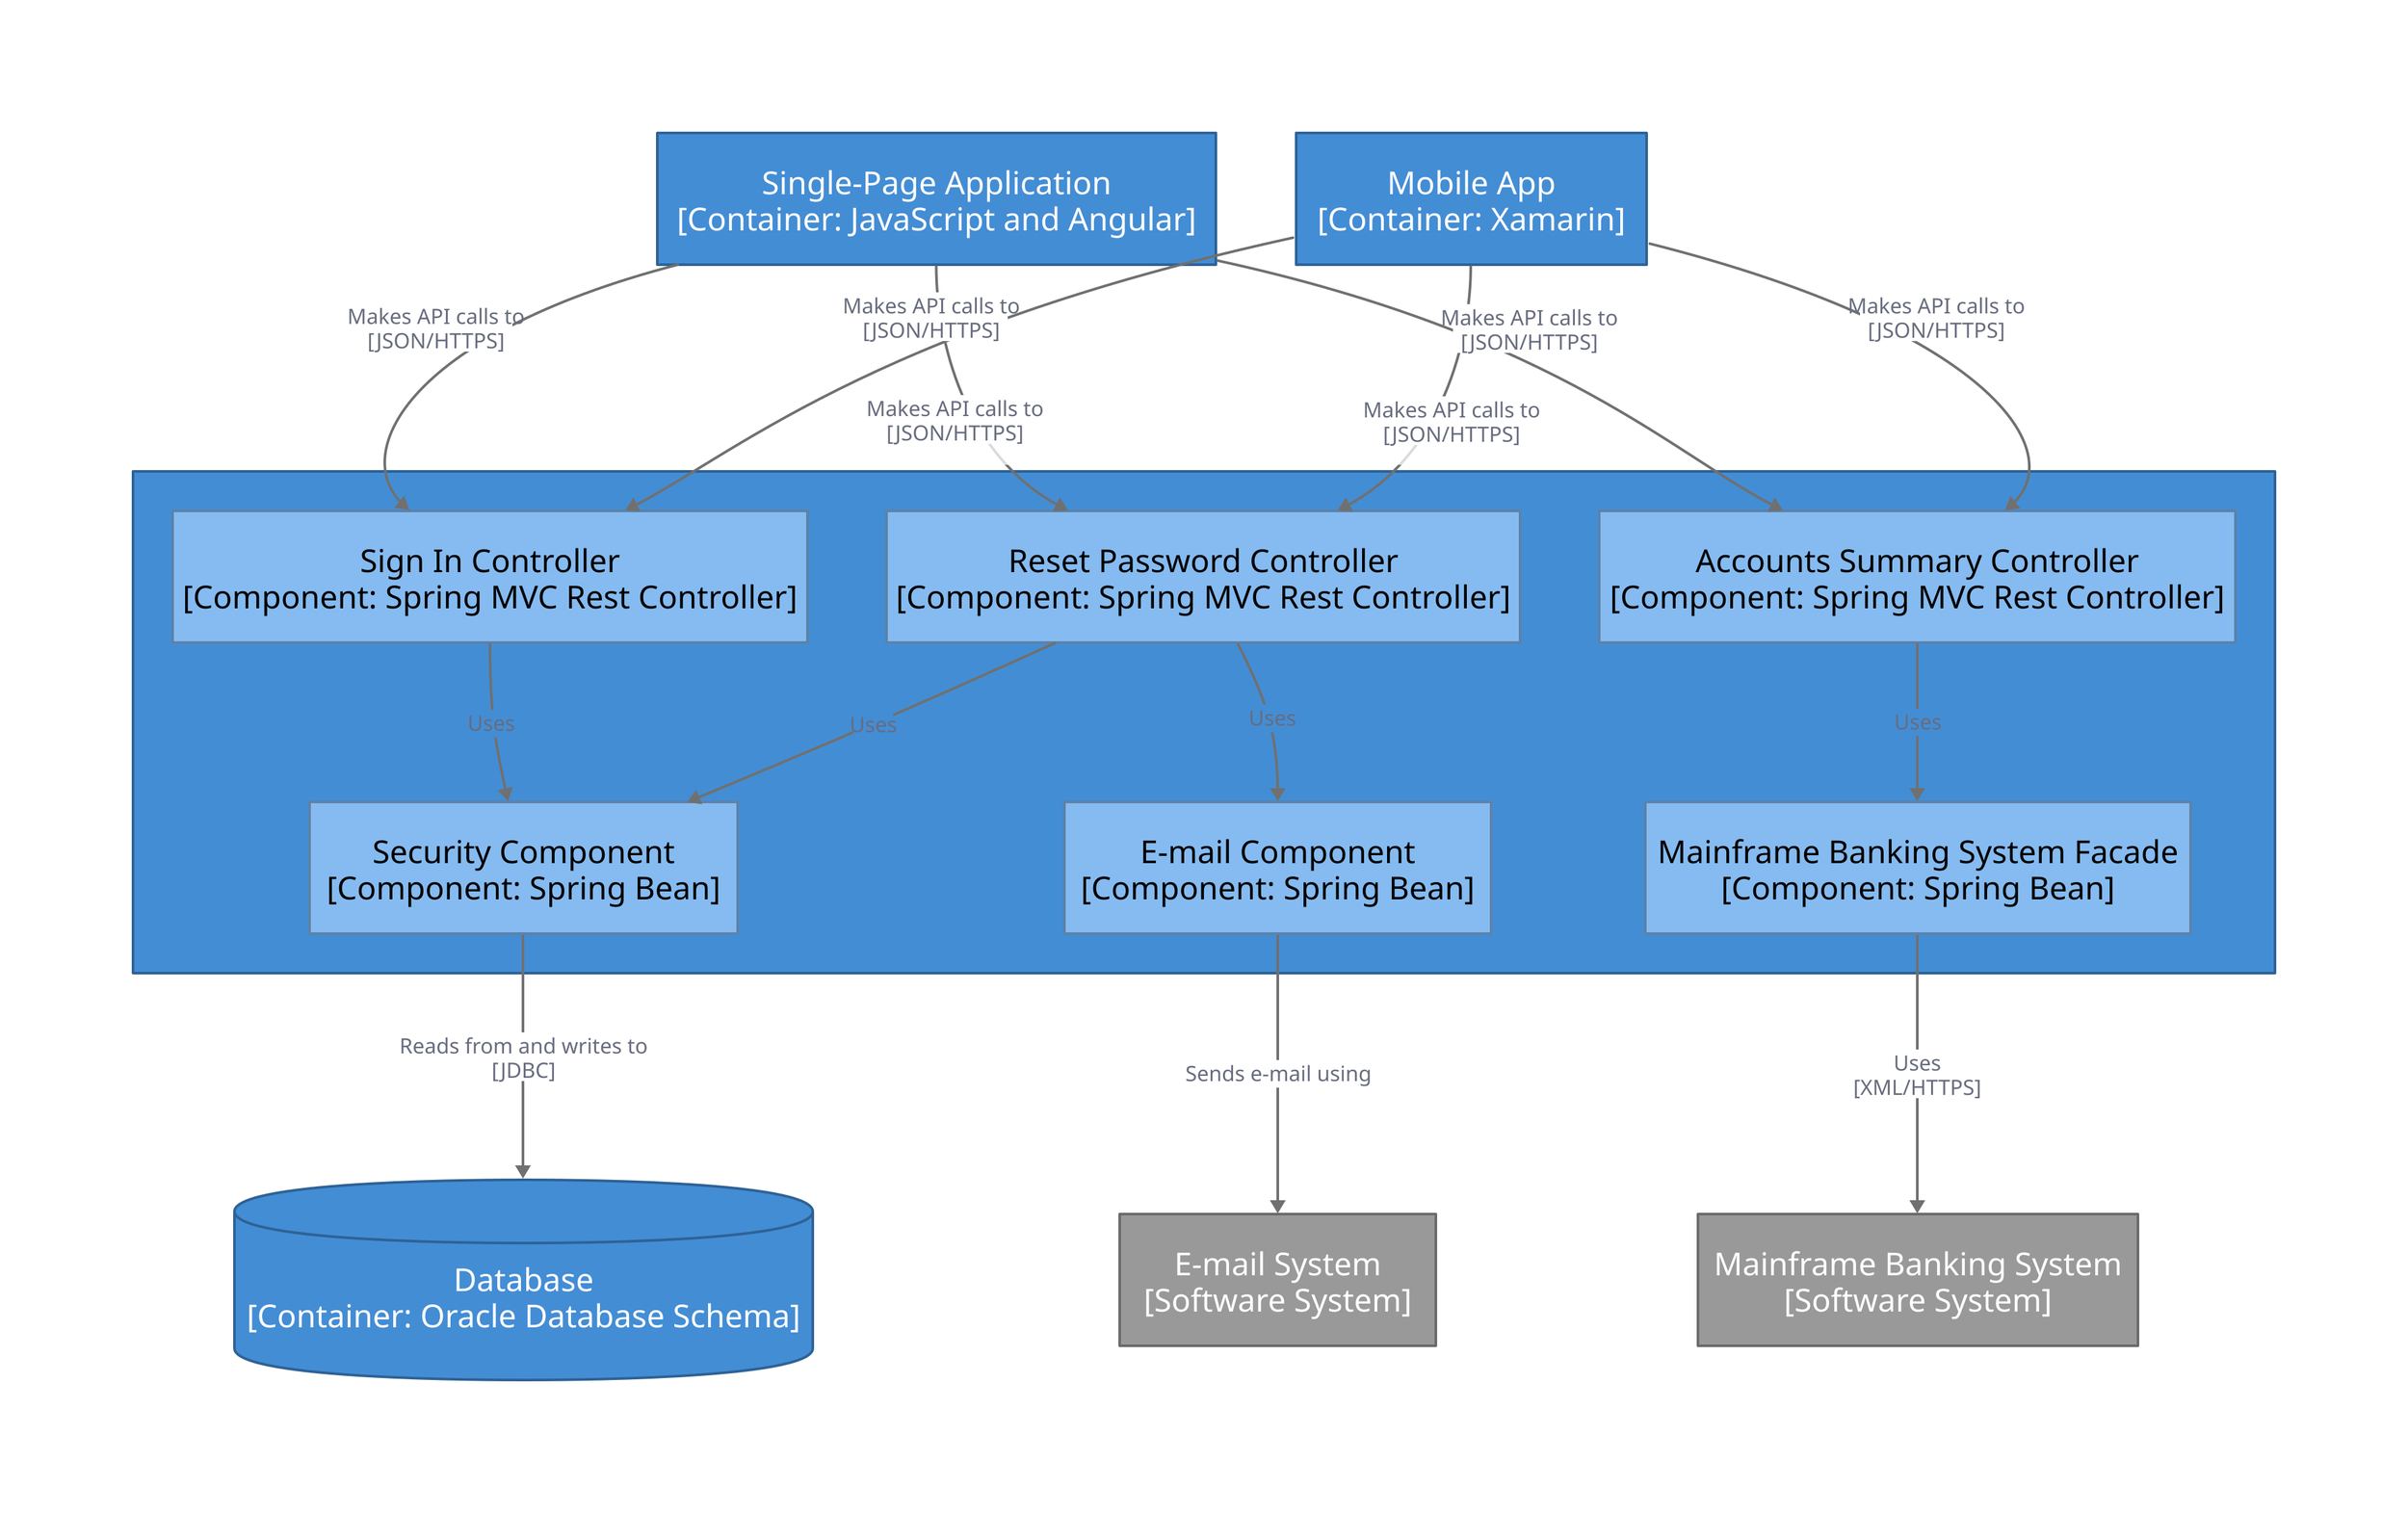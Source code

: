 container_4: {
  label: "Mainframe Banking System\n[Software System]"
  shape: rectangle
  style: {
    fill: "#999999"
    font-color: "#ffffff"
    font-size: 24
    multiple: false
    opacity: 1.0
    stroke: "#6b6b6b"
  }
}
container_17: {
  label: "Single-Page Application\n[Container: JavaScript and Angular]"
  shape: rectangle
  style: {
    fill: "#438dd5"
    font-color: "#ffffff"
    font-size: 24
    multiple: false
    opacity: 1.0
    stroke: "#2e6295"
  }
}
container_6: {
  label: "E-mail System\n[Software System]"
  shape: rectangle
  style: {
    fill: "#999999"
    font-color: "#ffffff"
    font-size: 24
    multiple: false
    opacity: 1.0
    stroke: "#6b6b6b"
  }
}
container_18: {
  label: "Mobile App\n[Container: Xamarin]"
  shape: rectangle
  style: {
    fill: "#438dd5"
    font-color: "#ffffff"
    font-size: 24
    multiple: false
    opacity: 1.0
    stroke: "#2e6295"
  }
}
container_21: {
  label: "Database\n[Container: Oracle Database Schema]"
  shape: cylinder
  style: {
    fill: "#438dd5"
    font-color: "#ffffff"
    font-size: 24
    multiple: false
    opacity: 1.0
    stroke: "#2e6295"
  }
}

container_20: {
  label: "API Application\n[Container: Java and Spring MVC]"
  shape: rectangle
  style: {
    fill: "#438dd5"
    font-color: "#ffffff"
    font-size: 24
    multiple: false
    opacity: 1.0
    stroke: "#2e6295"
  }
  container_29: {
    label: "Sign In Controller\n[Component: Spring MVC Rest Controller]"
    shape: rectangle
    style: {
      fill: "#85bbf0"
      font-color: "#000000"
      font-size: 24
      multiple: false
      opacity: 1.0
      stroke: "#5d82a8"
    }
  }
  container_30: {
    label: "Accounts Summary Controller\n[Component: Spring MVC Rest Controller]"
    shape: rectangle
    style: {
      fill: "#85bbf0"
      font-color: "#000000"
      font-size: 24
      multiple: false
      opacity: 1.0
      stroke: "#5d82a8"
    }
  }
  container_31: {
    label: "Reset Password Controller\n[Component: Spring MVC Rest Controller]"
    shape: rectangle
    style: {
      fill: "#85bbf0"
      font-color: "#000000"
      font-size: 24
      multiple: false
      opacity: 1.0
      stroke: "#5d82a8"
    }
  }
  container_32: {
    label: "Security Component\n[Component: Spring Bean]"
    shape: rectangle
    style: {
      fill: "#85bbf0"
      font-color: "#000000"
      font-size: 24
      multiple: false
      opacity: 1.0
      stroke: "#5d82a8"
    }
  }
  container_33: {
    label: "Mainframe Banking System Facade\n[Component: Spring Bean]"
    shape: rectangle
    style: {
      fill: "#85bbf0"
      font-color: "#000000"
      font-size: 24
      multiple: false
      opacity: 1.0
      stroke: "#5d82a8"
    }
  }
  container_34: {
    label: "E-mail Component\n[Component: Spring Bean]"
    shape: rectangle
    style: {
      fill: "#85bbf0"
      font-color: "#000000"
      font-size: 24
      multiple: false
      opacity: 1.0
      stroke: "#5d82a8"
    }
  }
}
container_17 -> container_20.container_29: {
  label: "Makes API calls to\n[JSON/HTTPS]"
  style: {
    opacity: 1.0
    stroke: "#707070"
    stroke-width: 2
  }
}
container_17 -> container_20.container_31: {
  label: "Makes API calls to\n[JSON/HTTPS]"
  style: {
    opacity: 1.0
    stroke: "#707070"
    stroke-width: 2
  }
}
container_17 -> container_20.container_30: {
  label: "Makes API calls to\n[JSON/HTTPS]"
  style: {
    opacity: 1.0
    stroke: "#707070"
    stroke-width: 2
  }
}
container_18 -> container_20.container_29: {
  label: "Makes API calls to\n[JSON/HTTPS]"
  style: {
    opacity: 1.0
    stroke: "#707070"
    stroke-width: 2
  }
}
container_18 -> container_20.container_31: {
  label: "Makes API calls to\n[JSON/HTTPS]"
  style: {
    opacity: 1.0
    stroke: "#707070"
    stroke-width: 2
  }
}
container_18 -> container_20.container_30: {
  label: "Makes API calls to\n[JSON/HTTPS]"
  style: {
    opacity: 1.0
    stroke: "#707070"
    stroke-width: 2
  }
}
container_20.container_29 -> container_20.container_32: {
  label: "Uses"
  style: {
    opacity: 1.0
    stroke: "#707070"
    stroke-width: 2
  }
}
container_20.container_30 -> container_20.container_33: {
  label: "Uses"
  style: {
    opacity: 1.0
    stroke: "#707070"
    stroke-width: 2
  }
}
container_20.container_31 -> container_20.container_32: {
  label: "Uses"
  style: {
    opacity: 1.0
    stroke: "#707070"
    stroke-width: 2
  }
}
container_20.container_31 -> container_20.container_34: {
  label: "Uses"
  style: {
    opacity: 1.0
    stroke: "#707070"
    stroke-width: 2
  }
}
container_20.container_32 -> container_21: {
  label: "Reads from and writes to\n[JDBC]"
  style: {
    opacity: 1.0
    stroke: "#707070"
    stroke-width: 2
  }
}
container_20.container_33 -> container_4: {
  label: "Uses\n[XML/HTTPS]"
  style: {
    opacity: 1.0
    stroke: "#707070"
    stroke-width: 2
  }
}
container_20.container_34 -> container_6: {
  label: "Sends e-mail using"
  style: {
    opacity: 1.0
    stroke: "#707070"
    stroke-width: 2
  }
}
